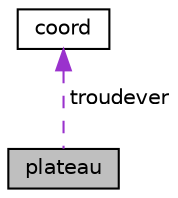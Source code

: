 digraph "plateau"
{
  edge [fontname="Helvetica",fontsize="10",labelfontname="Helvetica",labelfontsize="10"];
  node [fontname="Helvetica",fontsize="10",shape=record];
  Node1 [label="plateau",height=0.2,width=0.4,color="black", fillcolor="grey75", style="filled", fontcolor="black"];
  Node2 -> Node1 [dir="back",color="darkorchid3",fontsize="10",style="dashed",label=" troudever" ,fontname="Helvetica"];
  Node2 [label="coord",height=0.2,width=0.4,color="black", fillcolor="white", style="filled",URL="$structcoord.html",tooltip="Structure permettant de stocker les coordonnees d&#39;un point dans l&#39;espace. "];
}
